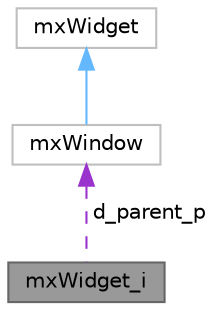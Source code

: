digraph "mxWidget_i"
{
 // LATEX_PDF_SIZE
  bgcolor="transparent";
  edge [fontname=Helvetica,fontsize=10,labelfontname=Helvetica,labelfontsize=10];
  node [fontname=Helvetica,fontsize=10,shape=box,height=0.2,width=0.4];
  Node1 [label="mxWidget_i",height=0.2,width=0.4,color="gray40", fillcolor="grey60", style="filled", fontcolor="black",tooltip=" "];
  Node2 -> Node1 [dir="back",color="darkorchid3",style="dashed",label=" d_parent_p" ];
  Node2 [label="mxWindow",height=0.2,width=0.4,color="grey75", fillcolor="white", style="filled",URL="$classmx_window.html",tooltip=" "];
  Node3 -> Node2 [dir="back",color="steelblue1",style="solid"];
  Node3 [label="mxWidget",height=0.2,width=0.4,color="grey75", fillcolor="white", style="filled",URL="$classmx_widget.html",tooltip=" "];
}
